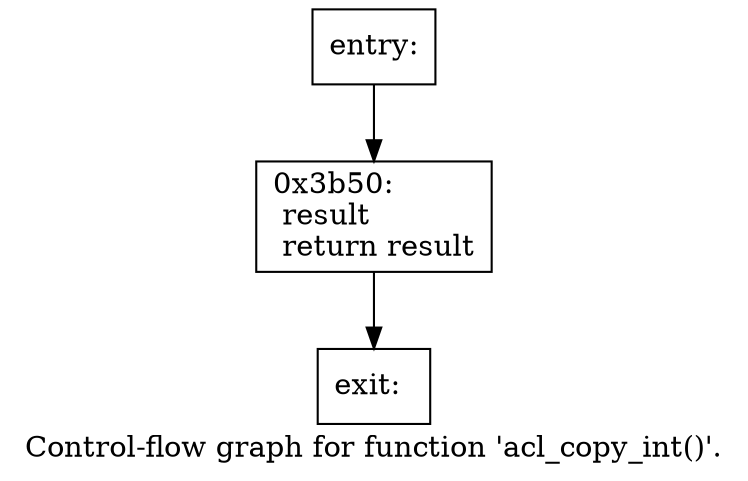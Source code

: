 digraph "Control-flow graph for function 'acl_copy_int()'." {
  label="Control-flow graph for function 'acl_copy_int()'.";
  node [shape=record];

  Node0796E9E0 [label="{entry:\l}"];
  Node0796E9E0 -> Node0796EAB8;
  Node0796EAB8 [label="{0x3b50:\l  result\l  return result\l}"];
  Node0796EAB8 -> Node0796EA28;
  Node0796EA28 [label="{exit:\l}"];

}
